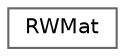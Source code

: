 digraph "Graphical Class Hierarchy"
{
 // LATEX_PDF_SIZE
  bgcolor="transparent";
  edge [fontname=Helvetica,fontsize=10,labelfontname=Helvetica,labelfontsize=10];
  node [fontname=Helvetica,fontsize=10,shape=box,height=0.2,width=0.4];
  rankdir="LR";
  Node0 [id="Node000000",label="RWMat",height=0.2,width=0.4,color="grey40", fillcolor="white", style="filled",URL="$class_r_w_mat.html",tooltip=" "];
}
